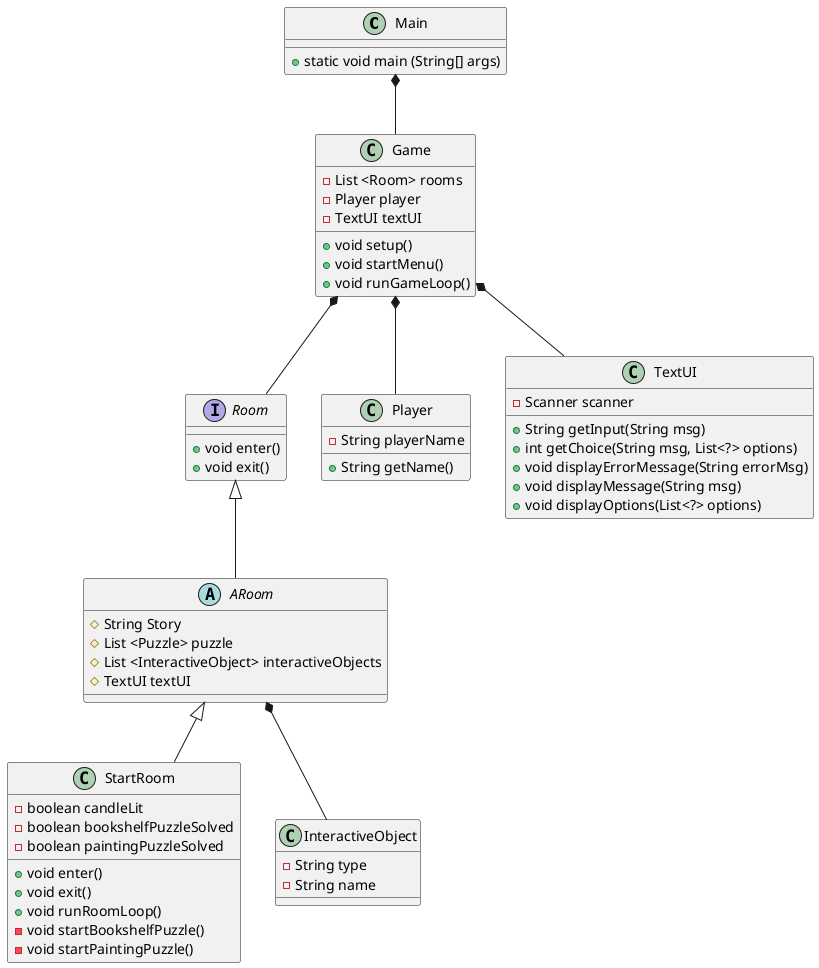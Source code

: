 @startuml
class Main
class Game
interface Room
abstract class ARoom
class StartRoom
class Player
class InteractiveObject


Main : + static void main (String[] args)


Main *--Game
Game *-- Room
Game *-- Player
Game *-- TextUI
Room <|-- ARoom
ARoom <|-- StartRoom
ARoom *-- InteractiveObject


Game : - List <Room> rooms
Game : - Player player
Game : - TextUI textUI

Game : + void setup()
Game : + void startMenu()
Game : + void runGameLoop()


Room : + void enter()
Room : + void exit()


ARoom : # String Story
ARoom : # List <Puzzle> puzzle
ARoom : # List <InteractiveObject> interactiveObjects
ARoom : # TextUI textUI


StartRoom : - boolean candleLit
StartRoom : - boolean bookshelfPuzzleSolved
StartRoom : - boolean paintingPuzzleSolved

StartRoom : + void enter()
StartRoom : + void exit()
StartRoom : + void runRoomLoop()
StartRoom : - void startBookshelfPuzzle()
StartRoom : - void startPaintingPuzzle()


Player : - String playerName

Player : + String getName()


TextUI : - Scanner scanner

TextUI : + String getInput(String msg)
TextUI : + int getChoice(String msg, List<?> options)
TextUI : + void displayErrorMessage(String errorMsg)
TextUI : + void displayMessage(String msg)
TextUI : + void displayOptions(List<?> options)


InteractiveObject : - String type
InteractiveObject : - String name

@enduml